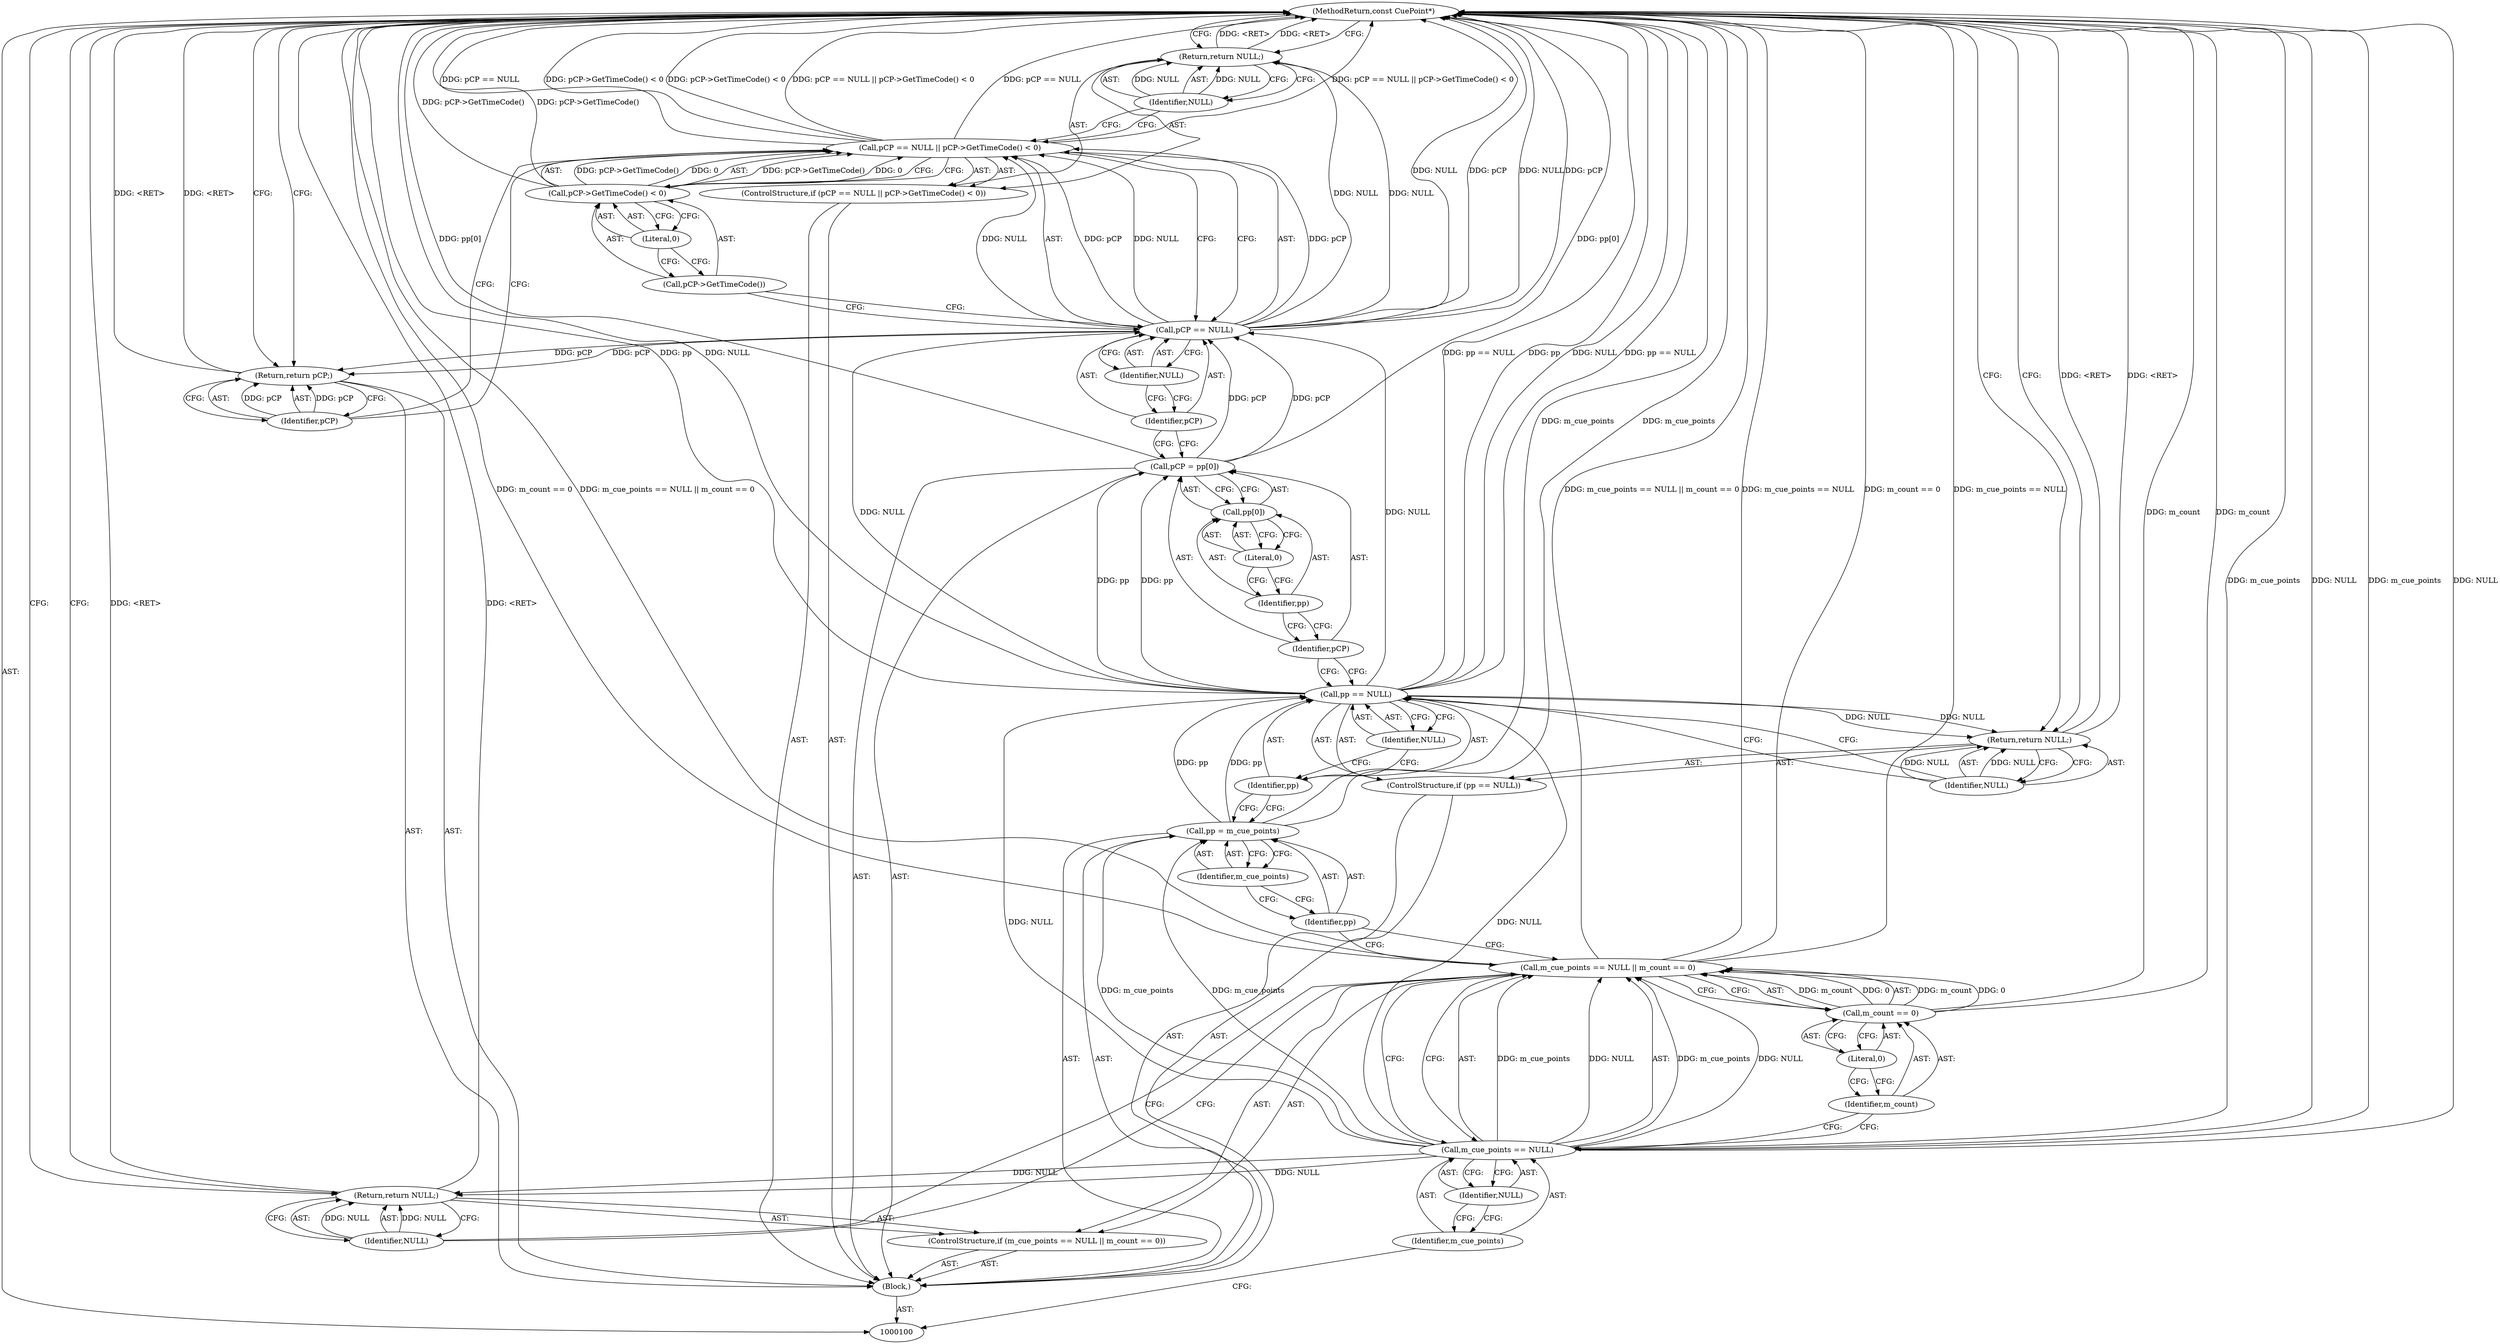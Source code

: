 digraph "0_Android_cc274e2abe8b2a6698a5c47d8aa4bb45f1f9538d_16" {
"1000138" [label="(MethodReturn,const CuePoint*)"];
"1000101" [label="(Block,)"];
"1000130" [label="(Identifier,NULL)"];
"1000126" [label="(ControlStructure,if (pCP == NULL || pCP->GetTimeCode() < 0))"];
"1000131" [label="(Call,pCP->GetTimeCode() < 0)"];
"1000132" [label="(Call,pCP->GetTimeCode())"];
"1000133" [label="(Literal,0)"];
"1000127" [label="(Call,pCP == NULL || pCP->GetTimeCode() < 0)"];
"1000128" [label="(Call,pCP == NULL)"];
"1000129" [label="(Identifier,pCP)"];
"1000135" [label="(Identifier,NULL)"];
"1000134" [label="(Return,return NULL;)"];
"1000137" [label="(Identifier,pCP)"];
"1000136" [label="(Return,return pCP;)"];
"1000102" [label="(ControlStructure,if (m_cue_points == NULL || m_count == 0))"];
"1000106" [label="(Identifier,NULL)"];
"1000107" [label="(Call,m_count == 0)"];
"1000108" [label="(Identifier,m_count)"];
"1000109" [label="(Literal,0)"];
"1000103" [label="(Call,m_cue_points == NULL || m_count == 0)"];
"1000104" [label="(Call,m_cue_points == NULL)"];
"1000105" [label="(Identifier,m_cue_points)"];
"1000111" [label="(Identifier,NULL)"];
"1000110" [label="(Return,return NULL;)"];
"1000112" [label="(Call,pp = m_cue_points)"];
"1000113" [label="(Identifier,pp)"];
"1000114" [label="(Identifier,m_cue_points)"];
"1000118" [label="(Identifier,NULL)"];
"1000115" [label="(ControlStructure,if (pp == NULL))"];
"1000116" [label="(Call,pp == NULL)"];
"1000117" [label="(Identifier,pp)"];
"1000120" [label="(Identifier,NULL)"];
"1000119" [label="(Return,return NULL;)"];
"1000121" [label="(Call,pCP = pp[0])"];
"1000122" [label="(Identifier,pCP)"];
"1000123" [label="(Call,pp[0])"];
"1000124" [label="(Identifier,pp)"];
"1000125" [label="(Literal,0)"];
"1000138" -> "1000100"  [label="AST: "];
"1000138" -> "1000110"  [label="CFG: "];
"1000138" -> "1000119"  [label="CFG: "];
"1000138" -> "1000134"  [label="CFG: "];
"1000138" -> "1000136"  [label="CFG: "];
"1000136" -> "1000138"  [label="DDG: <RET>"];
"1000110" -> "1000138"  [label="DDG: <RET>"];
"1000134" -> "1000138"  [label="DDG: <RET>"];
"1000119" -> "1000138"  [label="DDG: <RET>"];
"1000116" -> "1000138"  [label="DDG: pp"];
"1000116" -> "1000138"  [label="DDG: NULL"];
"1000116" -> "1000138"  [label="DDG: pp == NULL"];
"1000128" -> "1000138"  [label="DDG: NULL"];
"1000128" -> "1000138"  [label="DDG: pCP"];
"1000107" -> "1000138"  [label="DDG: m_count"];
"1000103" -> "1000138"  [label="DDG: m_count == 0"];
"1000103" -> "1000138"  [label="DDG: m_cue_points == NULL"];
"1000103" -> "1000138"  [label="DDG: m_cue_points == NULL || m_count == 0"];
"1000104" -> "1000138"  [label="DDG: m_cue_points"];
"1000104" -> "1000138"  [label="DDG: NULL"];
"1000112" -> "1000138"  [label="DDG: m_cue_points"];
"1000127" -> "1000138"  [label="DDG: pCP == NULL || pCP->GetTimeCode() < 0"];
"1000127" -> "1000138"  [label="DDG: pCP == NULL"];
"1000127" -> "1000138"  [label="DDG: pCP->GetTimeCode() < 0"];
"1000121" -> "1000138"  [label="DDG: pp[0]"];
"1000131" -> "1000138"  [label="DDG: pCP->GetTimeCode()"];
"1000101" -> "1000100"  [label="AST: "];
"1000102" -> "1000101"  [label="AST: "];
"1000112" -> "1000101"  [label="AST: "];
"1000115" -> "1000101"  [label="AST: "];
"1000121" -> "1000101"  [label="AST: "];
"1000126" -> "1000101"  [label="AST: "];
"1000136" -> "1000101"  [label="AST: "];
"1000130" -> "1000128"  [label="AST: "];
"1000130" -> "1000129"  [label="CFG: "];
"1000128" -> "1000130"  [label="CFG: "];
"1000126" -> "1000101"  [label="AST: "];
"1000127" -> "1000126"  [label="AST: "];
"1000134" -> "1000126"  [label="AST: "];
"1000131" -> "1000127"  [label="AST: "];
"1000131" -> "1000133"  [label="CFG: "];
"1000132" -> "1000131"  [label="AST: "];
"1000133" -> "1000131"  [label="AST: "];
"1000127" -> "1000131"  [label="CFG: "];
"1000131" -> "1000138"  [label="DDG: pCP->GetTimeCode()"];
"1000131" -> "1000127"  [label="DDG: pCP->GetTimeCode()"];
"1000131" -> "1000127"  [label="DDG: 0"];
"1000132" -> "1000131"  [label="AST: "];
"1000132" -> "1000128"  [label="CFG: "];
"1000133" -> "1000132"  [label="CFG: "];
"1000133" -> "1000131"  [label="AST: "];
"1000133" -> "1000132"  [label="CFG: "];
"1000131" -> "1000133"  [label="CFG: "];
"1000127" -> "1000126"  [label="AST: "];
"1000127" -> "1000128"  [label="CFG: "];
"1000127" -> "1000131"  [label="CFG: "];
"1000128" -> "1000127"  [label="AST: "];
"1000131" -> "1000127"  [label="AST: "];
"1000135" -> "1000127"  [label="CFG: "];
"1000137" -> "1000127"  [label="CFG: "];
"1000127" -> "1000138"  [label="DDG: pCP == NULL || pCP->GetTimeCode() < 0"];
"1000127" -> "1000138"  [label="DDG: pCP == NULL"];
"1000127" -> "1000138"  [label="DDG: pCP->GetTimeCode() < 0"];
"1000128" -> "1000127"  [label="DDG: pCP"];
"1000128" -> "1000127"  [label="DDG: NULL"];
"1000131" -> "1000127"  [label="DDG: pCP->GetTimeCode()"];
"1000131" -> "1000127"  [label="DDG: 0"];
"1000128" -> "1000127"  [label="AST: "];
"1000128" -> "1000130"  [label="CFG: "];
"1000129" -> "1000128"  [label="AST: "];
"1000130" -> "1000128"  [label="AST: "];
"1000132" -> "1000128"  [label="CFG: "];
"1000127" -> "1000128"  [label="CFG: "];
"1000128" -> "1000138"  [label="DDG: NULL"];
"1000128" -> "1000138"  [label="DDG: pCP"];
"1000128" -> "1000127"  [label="DDG: pCP"];
"1000128" -> "1000127"  [label="DDG: NULL"];
"1000121" -> "1000128"  [label="DDG: pCP"];
"1000116" -> "1000128"  [label="DDG: NULL"];
"1000128" -> "1000134"  [label="DDG: NULL"];
"1000128" -> "1000136"  [label="DDG: pCP"];
"1000129" -> "1000128"  [label="AST: "];
"1000129" -> "1000121"  [label="CFG: "];
"1000130" -> "1000129"  [label="CFG: "];
"1000135" -> "1000134"  [label="AST: "];
"1000135" -> "1000127"  [label="CFG: "];
"1000134" -> "1000135"  [label="CFG: "];
"1000135" -> "1000134"  [label="DDG: NULL"];
"1000134" -> "1000126"  [label="AST: "];
"1000134" -> "1000135"  [label="CFG: "];
"1000135" -> "1000134"  [label="AST: "];
"1000138" -> "1000134"  [label="CFG: "];
"1000134" -> "1000138"  [label="DDG: <RET>"];
"1000135" -> "1000134"  [label="DDG: NULL"];
"1000128" -> "1000134"  [label="DDG: NULL"];
"1000137" -> "1000136"  [label="AST: "];
"1000137" -> "1000127"  [label="CFG: "];
"1000136" -> "1000137"  [label="CFG: "];
"1000137" -> "1000136"  [label="DDG: pCP"];
"1000136" -> "1000101"  [label="AST: "];
"1000136" -> "1000137"  [label="CFG: "];
"1000137" -> "1000136"  [label="AST: "];
"1000138" -> "1000136"  [label="CFG: "];
"1000136" -> "1000138"  [label="DDG: <RET>"];
"1000137" -> "1000136"  [label="DDG: pCP"];
"1000128" -> "1000136"  [label="DDG: pCP"];
"1000102" -> "1000101"  [label="AST: "];
"1000103" -> "1000102"  [label="AST: "];
"1000110" -> "1000102"  [label="AST: "];
"1000106" -> "1000104"  [label="AST: "];
"1000106" -> "1000105"  [label="CFG: "];
"1000104" -> "1000106"  [label="CFG: "];
"1000107" -> "1000103"  [label="AST: "];
"1000107" -> "1000109"  [label="CFG: "];
"1000108" -> "1000107"  [label="AST: "];
"1000109" -> "1000107"  [label="AST: "];
"1000103" -> "1000107"  [label="CFG: "];
"1000107" -> "1000138"  [label="DDG: m_count"];
"1000107" -> "1000103"  [label="DDG: m_count"];
"1000107" -> "1000103"  [label="DDG: 0"];
"1000108" -> "1000107"  [label="AST: "];
"1000108" -> "1000104"  [label="CFG: "];
"1000109" -> "1000108"  [label="CFG: "];
"1000109" -> "1000107"  [label="AST: "];
"1000109" -> "1000108"  [label="CFG: "];
"1000107" -> "1000109"  [label="CFG: "];
"1000103" -> "1000102"  [label="AST: "];
"1000103" -> "1000104"  [label="CFG: "];
"1000103" -> "1000107"  [label="CFG: "];
"1000104" -> "1000103"  [label="AST: "];
"1000107" -> "1000103"  [label="AST: "];
"1000111" -> "1000103"  [label="CFG: "];
"1000113" -> "1000103"  [label="CFG: "];
"1000103" -> "1000138"  [label="DDG: m_count == 0"];
"1000103" -> "1000138"  [label="DDG: m_cue_points == NULL"];
"1000103" -> "1000138"  [label="DDG: m_cue_points == NULL || m_count == 0"];
"1000104" -> "1000103"  [label="DDG: m_cue_points"];
"1000104" -> "1000103"  [label="DDG: NULL"];
"1000107" -> "1000103"  [label="DDG: m_count"];
"1000107" -> "1000103"  [label="DDG: 0"];
"1000104" -> "1000103"  [label="AST: "];
"1000104" -> "1000106"  [label="CFG: "];
"1000105" -> "1000104"  [label="AST: "];
"1000106" -> "1000104"  [label="AST: "];
"1000108" -> "1000104"  [label="CFG: "];
"1000103" -> "1000104"  [label="CFG: "];
"1000104" -> "1000138"  [label="DDG: m_cue_points"];
"1000104" -> "1000138"  [label="DDG: NULL"];
"1000104" -> "1000103"  [label="DDG: m_cue_points"];
"1000104" -> "1000103"  [label="DDG: NULL"];
"1000104" -> "1000110"  [label="DDG: NULL"];
"1000104" -> "1000112"  [label="DDG: m_cue_points"];
"1000104" -> "1000116"  [label="DDG: NULL"];
"1000105" -> "1000104"  [label="AST: "];
"1000105" -> "1000100"  [label="CFG: "];
"1000106" -> "1000105"  [label="CFG: "];
"1000111" -> "1000110"  [label="AST: "];
"1000111" -> "1000103"  [label="CFG: "];
"1000110" -> "1000111"  [label="CFG: "];
"1000111" -> "1000110"  [label="DDG: NULL"];
"1000110" -> "1000102"  [label="AST: "];
"1000110" -> "1000111"  [label="CFG: "];
"1000111" -> "1000110"  [label="AST: "];
"1000138" -> "1000110"  [label="CFG: "];
"1000110" -> "1000138"  [label="DDG: <RET>"];
"1000111" -> "1000110"  [label="DDG: NULL"];
"1000104" -> "1000110"  [label="DDG: NULL"];
"1000112" -> "1000101"  [label="AST: "];
"1000112" -> "1000114"  [label="CFG: "];
"1000113" -> "1000112"  [label="AST: "];
"1000114" -> "1000112"  [label="AST: "];
"1000117" -> "1000112"  [label="CFG: "];
"1000112" -> "1000138"  [label="DDG: m_cue_points"];
"1000104" -> "1000112"  [label="DDG: m_cue_points"];
"1000112" -> "1000116"  [label="DDG: pp"];
"1000113" -> "1000112"  [label="AST: "];
"1000113" -> "1000103"  [label="CFG: "];
"1000114" -> "1000113"  [label="CFG: "];
"1000114" -> "1000112"  [label="AST: "];
"1000114" -> "1000113"  [label="CFG: "];
"1000112" -> "1000114"  [label="CFG: "];
"1000118" -> "1000116"  [label="AST: "];
"1000118" -> "1000117"  [label="CFG: "];
"1000116" -> "1000118"  [label="CFG: "];
"1000115" -> "1000101"  [label="AST: "];
"1000116" -> "1000115"  [label="AST: "];
"1000119" -> "1000115"  [label="AST: "];
"1000116" -> "1000115"  [label="AST: "];
"1000116" -> "1000118"  [label="CFG: "];
"1000117" -> "1000116"  [label="AST: "];
"1000118" -> "1000116"  [label="AST: "];
"1000120" -> "1000116"  [label="CFG: "];
"1000122" -> "1000116"  [label="CFG: "];
"1000116" -> "1000138"  [label="DDG: pp"];
"1000116" -> "1000138"  [label="DDG: NULL"];
"1000116" -> "1000138"  [label="DDG: pp == NULL"];
"1000112" -> "1000116"  [label="DDG: pp"];
"1000104" -> "1000116"  [label="DDG: NULL"];
"1000116" -> "1000119"  [label="DDG: NULL"];
"1000116" -> "1000121"  [label="DDG: pp"];
"1000116" -> "1000128"  [label="DDG: NULL"];
"1000117" -> "1000116"  [label="AST: "];
"1000117" -> "1000112"  [label="CFG: "];
"1000118" -> "1000117"  [label="CFG: "];
"1000120" -> "1000119"  [label="AST: "];
"1000120" -> "1000116"  [label="CFG: "];
"1000119" -> "1000120"  [label="CFG: "];
"1000120" -> "1000119"  [label="DDG: NULL"];
"1000119" -> "1000115"  [label="AST: "];
"1000119" -> "1000120"  [label="CFG: "];
"1000120" -> "1000119"  [label="AST: "];
"1000138" -> "1000119"  [label="CFG: "];
"1000119" -> "1000138"  [label="DDG: <RET>"];
"1000120" -> "1000119"  [label="DDG: NULL"];
"1000116" -> "1000119"  [label="DDG: NULL"];
"1000121" -> "1000101"  [label="AST: "];
"1000121" -> "1000123"  [label="CFG: "];
"1000122" -> "1000121"  [label="AST: "];
"1000123" -> "1000121"  [label="AST: "];
"1000129" -> "1000121"  [label="CFG: "];
"1000121" -> "1000138"  [label="DDG: pp[0]"];
"1000116" -> "1000121"  [label="DDG: pp"];
"1000121" -> "1000128"  [label="DDG: pCP"];
"1000122" -> "1000121"  [label="AST: "];
"1000122" -> "1000116"  [label="CFG: "];
"1000124" -> "1000122"  [label="CFG: "];
"1000123" -> "1000121"  [label="AST: "];
"1000123" -> "1000125"  [label="CFG: "];
"1000124" -> "1000123"  [label="AST: "];
"1000125" -> "1000123"  [label="AST: "];
"1000121" -> "1000123"  [label="CFG: "];
"1000124" -> "1000123"  [label="AST: "];
"1000124" -> "1000122"  [label="CFG: "];
"1000125" -> "1000124"  [label="CFG: "];
"1000125" -> "1000123"  [label="AST: "];
"1000125" -> "1000124"  [label="CFG: "];
"1000123" -> "1000125"  [label="CFG: "];
}
